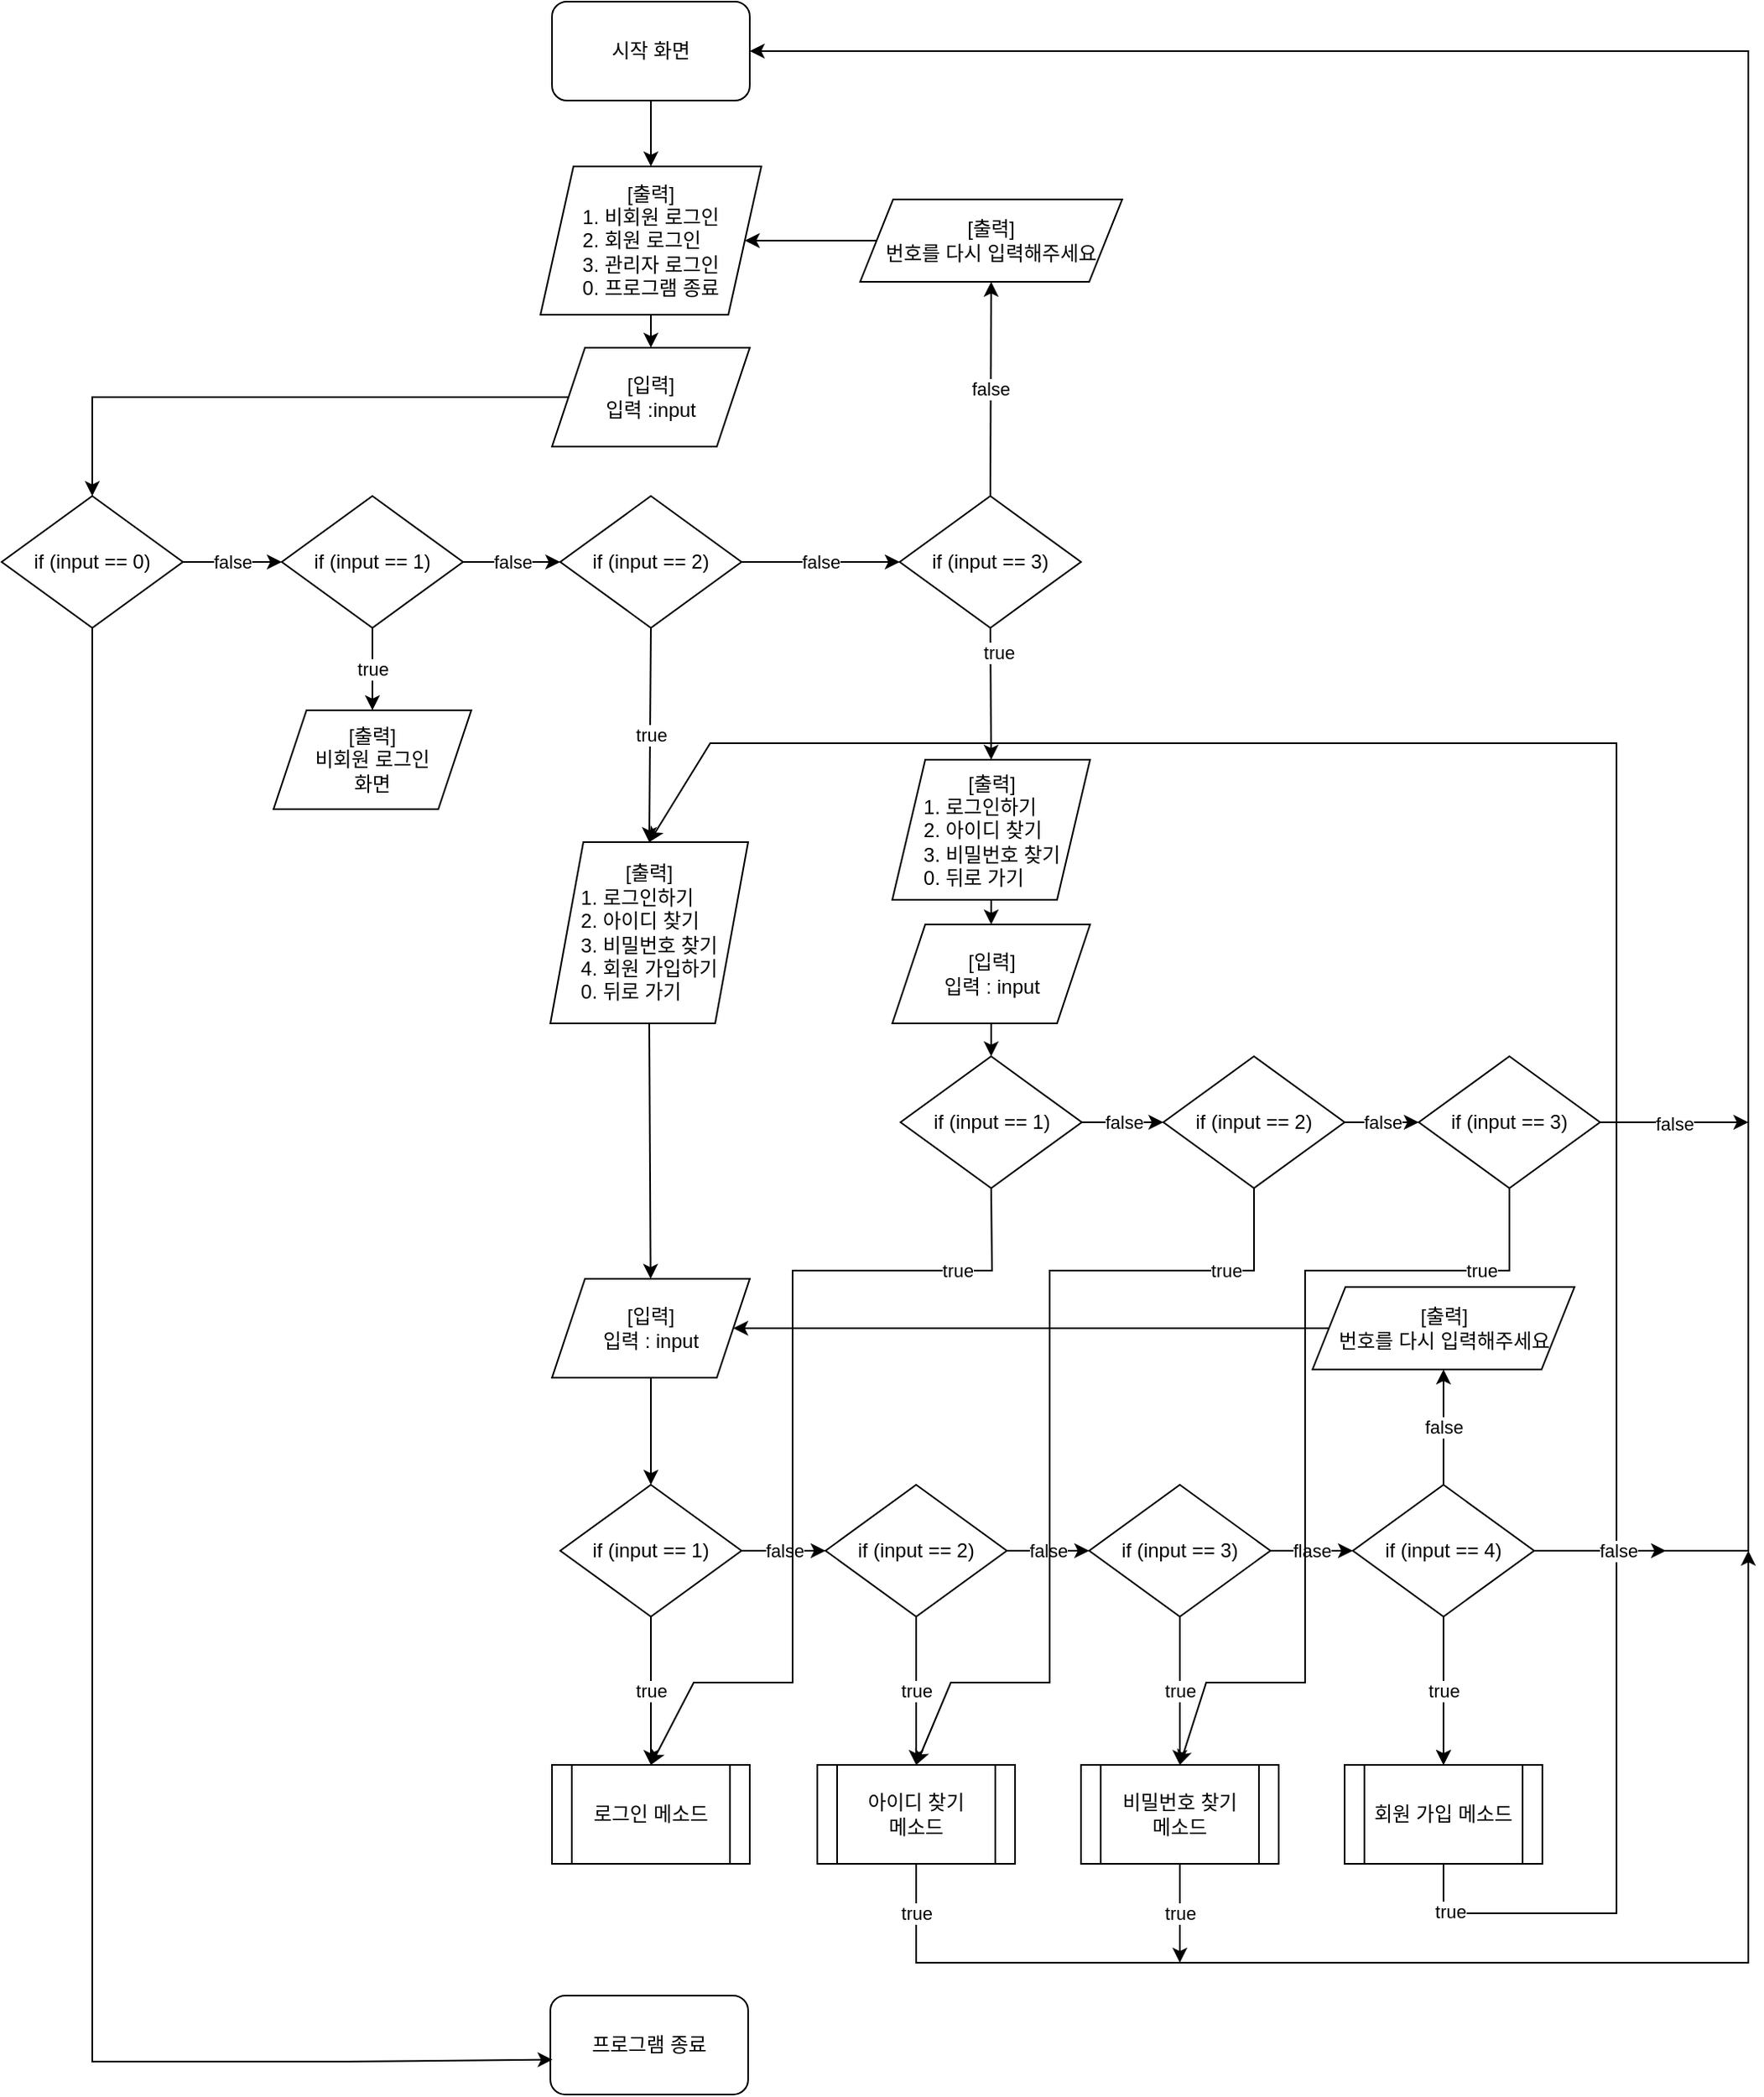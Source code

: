 <mxfile version="13.9.8" type="device"><diagram id="C5RBs43oDa-KdzZeNtuy" name="Page-1"><mxGraphModel dx="1038" dy="548" grid="1" gridSize="10" guides="1" tooltips="1" connect="1" arrows="1" fold="1" page="1" pageScale="1" pageWidth="827" pageHeight="1169" math="0" shadow="0"><root><mxCell id="WIyWlLk6GJQsqaUBKTNV-0"/><mxCell id="WIyWlLk6GJQsqaUBKTNV-1" parent="WIyWlLk6GJQsqaUBKTNV-0"/><mxCell id="4Qz211Vuz6vr9JsTZ7Kv-0" value="시작 화면" style="rounded=1;whiteSpace=wrap;html=1;" parent="WIyWlLk6GJQsqaUBKTNV-1" vertex="1"><mxGeometry x="354" y="10" width="120" height="60" as="geometry"/></mxCell><mxCell id="4Qz211Vuz6vr9JsTZ7Kv-1" value="[출력]&lt;br&gt;&lt;div style=&quot;text-align: left&quot;&gt;&lt;span&gt;1. 비회원 로그인&lt;/span&gt;&lt;/div&gt;&lt;div style=&quot;text-align: left&quot;&gt;&lt;span&gt;2. 회원 로그인&lt;/span&gt;&lt;/div&gt;&lt;div style=&quot;text-align: left&quot;&gt;&lt;span&gt;3. 관리자 로그인&lt;/span&gt;&lt;/div&gt;&lt;div style=&quot;text-align: left&quot;&gt;&lt;span&gt;0. 프로그램 종료&lt;/span&gt;&lt;/div&gt;" style="shape=parallelogram;perimeter=parallelogramPerimeter;whiteSpace=wrap;html=1;fixedSize=1;" parent="WIyWlLk6GJQsqaUBKTNV-1" vertex="1"><mxGeometry x="347" y="110" width="134" height="90" as="geometry"/></mxCell><mxCell id="4Qz211Vuz6vr9JsTZ7Kv-2" value="" style="endArrow=classic;html=1;exitX=0.5;exitY=1;exitDx=0;exitDy=0;" parent="WIyWlLk6GJQsqaUBKTNV-1" source="4Qz211Vuz6vr9JsTZ7Kv-0" target="4Qz211Vuz6vr9JsTZ7Kv-1" edge="1"><mxGeometry width="50" height="50" relative="1" as="geometry"><mxPoint x="500" y="240" as="sourcePoint"/><mxPoint x="550" y="190" as="targetPoint"/></mxGeometry></mxCell><mxCell id="4Qz211Vuz6vr9JsTZ7Kv-10" value="[입력]&lt;br&gt;입력 :input" style="shape=parallelogram;perimeter=parallelogramPerimeter;whiteSpace=wrap;html=1;fixedSize=1;" parent="WIyWlLk6GJQsqaUBKTNV-1" vertex="1"><mxGeometry x="354" y="220" width="120" height="60" as="geometry"/></mxCell><mxCell id="4Qz211Vuz6vr9JsTZ7Kv-11" value="" style="endArrow=classic;html=1;exitX=0.5;exitY=1;exitDx=0;exitDy=0;entryX=0.5;entryY=0;entryDx=0;entryDy=0;" parent="WIyWlLk6GJQsqaUBKTNV-1" source="4Qz211Vuz6vr9JsTZ7Kv-1" target="4Qz211Vuz6vr9JsTZ7Kv-10" edge="1"><mxGeometry width="50" height="50" relative="1" as="geometry"><mxPoint x="630" y="310" as="sourcePoint"/><mxPoint x="680" y="260" as="targetPoint"/></mxGeometry></mxCell><mxCell id="4Qz211Vuz6vr9JsTZ7Kv-14" value="if (input == 1)" style="rhombus;whiteSpace=wrap;html=1;" parent="WIyWlLk6GJQsqaUBKTNV-1" vertex="1"><mxGeometry x="190" y="310" width="110" height="80" as="geometry"/></mxCell><mxCell id="4Qz211Vuz6vr9JsTZ7Kv-20" value="if (input == 2)" style="rhombus;whiteSpace=wrap;html=1;" parent="WIyWlLk6GJQsqaUBKTNV-1" vertex="1"><mxGeometry x="359" y="310" width="110" height="80" as="geometry"/></mxCell><mxCell id="4Qz211Vuz6vr9JsTZ7Kv-21" value="if (input == 3)" style="rhombus;whiteSpace=wrap;html=1;" parent="WIyWlLk6GJQsqaUBKTNV-1" vertex="1"><mxGeometry x="565" y="310" width="110" height="80" as="geometry"/></mxCell><mxCell id="4Qz211Vuz6vr9JsTZ7Kv-22" value="[출력]&lt;br&gt;&lt;div style=&quot;text-align: left&quot;&gt;&lt;span&gt;1. 로그인하기&lt;/span&gt;&lt;/div&gt;&lt;div style=&quot;text-align: left&quot;&gt;&lt;span&gt;2. 아이디 찾기&lt;/span&gt;&lt;/div&gt;&lt;div style=&quot;text-align: left&quot;&gt;&lt;span&gt;3. 비밀번호 찾기&lt;/span&gt;&lt;/div&gt;&lt;div style=&quot;text-align: left&quot;&gt;&lt;span&gt;4. 회원 가입하기&lt;/span&gt;&lt;/div&gt;&lt;div style=&quot;text-align: left&quot;&gt;&lt;span&gt;0. 뒤로 가기&lt;/span&gt;&lt;/div&gt;" style="shape=parallelogram;perimeter=parallelogramPerimeter;whiteSpace=wrap;html=1;fixedSize=1;" parent="WIyWlLk6GJQsqaUBKTNV-1" vertex="1"><mxGeometry x="353" y="520" width="120" height="110" as="geometry"/></mxCell><mxCell id="4Qz211Vuz6vr9JsTZ7Kv-23" value="true" style="endArrow=classic;html=1;exitX=0.5;exitY=1;exitDx=0;exitDy=0;entryX=0.5;entryY=0;entryDx=0;entryDy=0;" parent="WIyWlLk6GJQsqaUBKTNV-1" source="4Qz211Vuz6vr9JsTZ7Kv-20" target="4Qz211Vuz6vr9JsTZ7Kv-22" edge="1"><mxGeometry width="50" height="50" relative="1" as="geometry"><mxPoint x="590" y="430" as="sourcePoint"/><mxPoint x="640" y="380" as="targetPoint"/></mxGeometry></mxCell><mxCell id="4Qz211Vuz6vr9JsTZ7Kv-24" value="[출력]&lt;br&gt;&lt;div&gt;비회원 로그인&lt;/div&gt;&lt;div&gt;화면&lt;/div&gt;" style="shape=parallelogram;perimeter=parallelogramPerimeter;whiteSpace=wrap;html=1;fixedSize=1;" parent="WIyWlLk6GJQsqaUBKTNV-1" vertex="1"><mxGeometry x="185" y="440" width="120" height="60" as="geometry"/></mxCell><mxCell id="4Qz211Vuz6vr9JsTZ7Kv-26" value="[출력]&lt;br&gt;&lt;div style=&quot;text-align: left&quot;&gt;&lt;span&gt;1. 로그인하기&lt;/span&gt;&lt;/div&gt;&lt;div style=&quot;text-align: left&quot;&gt;&lt;span&gt;2. 아이디 찾기&lt;/span&gt;&lt;/div&gt;&lt;div style=&quot;text-align: left&quot;&gt;&lt;span&gt;3. 비밀번호 찾기&lt;/span&gt;&lt;/div&gt;&lt;div style=&quot;text-align: left&quot;&gt;&lt;span&gt;0. 뒤로 가기&lt;/span&gt;&lt;/div&gt;" style="shape=parallelogram;perimeter=parallelogramPerimeter;whiteSpace=wrap;html=1;fixedSize=1;" parent="WIyWlLk6GJQsqaUBKTNV-1" vertex="1"><mxGeometry x="560.5" y="470" width="120" height="85" as="geometry"/></mxCell><mxCell id="4Qz211Vuz6vr9JsTZ7Kv-27" value="true" style="endArrow=classic;html=1;exitX=0.5;exitY=1;exitDx=0;exitDy=0;entryX=0.5;entryY=0;entryDx=0;entryDy=0;" parent="WIyWlLk6GJQsqaUBKTNV-1" source="4Qz211Vuz6vr9JsTZ7Kv-21" target="4Qz211Vuz6vr9JsTZ7Kv-26" edge="1"><mxGeometry x="-0.6" y="5" width="50" height="50" relative="1" as="geometry"><mxPoint x="610" y="420" as="sourcePoint"/><mxPoint x="580" y="520" as="targetPoint"/><mxPoint y="-1" as="offset"/></mxGeometry></mxCell><mxCell id="4Qz211Vuz6vr9JsTZ7Kv-29" value="false" style="endArrow=classic;html=1;exitX=1;exitY=0.5;exitDx=0;exitDy=0;entryX=0;entryY=0.5;entryDx=0;entryDy=0;" parent="WIyWlLk6GJQsqaUBKTNV-1" source="4Qz211Vuz6vr9JsTZ7Kv-14" target="4Qz211Vuz6vr9JsTZ7Kv-20" edge="1"><mxGeometry width="50" height="50" relative="1" as="geometry"><mxPoint x="610" y="300" as="sourcePoint"/><mxPoint x="660" y="250" as="targetPoint"/></mxGeometry></mxCell><mxCell id="4Qz211Vuz6vr9JsTZ7Kv-30" value="true" style="endArrow=classic;html=1;exitX=0.5;exitY=1;exitDx=0;exitDy=0;" parent="WIyWlLk6GJQsqaUBKTNV-1" source="4Qz211Vuz6vr9JsTZ7Kv-14" target="4Qz211Vuz6vr9JsTZ7Kv-24" edge="1"><mxGeometry width="50" height="50" relative="1" as="geometry"><mxPoint x="610" y="300" as="sourcePoint"/><mxPoint x="660" y="250" as="targetPoint"/></mxGeometry></mxCell><mxCell id="4Qz211Vuz6vr9JsTZ7Kv-31" value="false" style="endArrow=classic;html=1;exitX=1;exitY=0.5;exitDx=0;exitDy=0;entryX=0;entryY=0.5;entryDx=0;entryDy=0;" parent="WIyWlLk6GJQsqaUBKTNV-1" source="4Qz211Vuz6vr9JsTZ7Kv-20" target="4Qz211Vuz6vr9JsTZ7Kv-21" edge="1"><mxGeometry width="50" height="50" relative="1" as="geometry"><mxPoint x="474" y="360" as="sourcePoint"/><mxPoint x="564" y="360" as="targetPoint"/></mxGeometry></mxCell><mxCell id="4Qz211Vuz6vr9JsTZ7Kv-32" value="false" style="endArrow=classic;html=1;exitX=0.5;exitY=0;exitDx=0;exitDy=0;entryX=0.5;entryY=1;entryDx=0;entryDy=0;" parent="WIyWlLk6GJQsqaUBKTNV-1" source="4Qz211Vuz6vr9JsTZ7Kv-21" target="4Qz211Vuz6vr9JsTZ7Kv-33" edge="1"><mxGeometry width="50" height="50" relative="1" as="geometry"><mxPoint x="610" y="420" as="sourcePoint"/><mxPoint x="585" y="340" as="targetPoint"/></mxGeometry></mxCell><mxCell id="4Qz211Vuz6vr9JsTZ7Kv-33" value="[출력]&lt;br&gt;번호를 다시 입력해주세요" style="shape=parallelogram;perimeter=parallelogramPerimeter;whiteSpace=wrap;html=1;fixedSize=1;" parent="WIyWlLk6GJQsqaUBKTNV-1" vertex="1"><mxGeometry x="541" y="130" width="159" height="50" as="geometry"/></mxCell><mxCell id="4Qz211Vuz6vr9JsTZ7Kv-38" value="" style="endArrow=classic;html=1;entryX=1;entryY=0.5;entryDx=0;entryDy=0;rounded=0;exitX=0;exitY=0.5;exitDx=0;exitDy=0;" parent="WIyWlLk6GJQsqaUBKTNV-1" source="4Qz211Vuz6vr9JsTZ7Kv-33" target="4Qz211Vuz6vr9JsTZ7Kv-1" edge="1"><mxGeometry width="50" height="50" relative="1" as="geometry"><mxPoint x="590" y="230" as="sourcePoint"/><mxPoint x="660" y="360" as="targetPoint"/><Array as="points"/></mxGeometry></mxCell><mxCell id="4Qz211Vuz6vr9JsTZ7Kv-39" value="" style="endArrow=classic;html=1;rounded=0;exitX=0;exitY=0.5;exitDx=0;exitDy=0;entryX=0.5;entryY=0;entryDx=0;entryDy=0;" parent="WIyWlLk6GJQsqaUBKTNV-1" source="4Qz211Vuz6vr9JsTZ7Kv-10" target="Xn_zs2EXg3M9DnTb5KVY-6" edge="1"><mxGeometry width="50" height="50" relative="1" as="geometry"><mxPoint x="610" y="410" as="sourcePoint"/><mxPoint x="660" y="360" as="targetPoint"/><Array as="points"><mxPoint x="75" y="250"/></Array></mxGeometry></mxCell><mxCell id="4Qz211Vuz6vr9JsTZ7Kv-43" value="[입력]&lt;br&gt;입력 : input" style="shape=parallelogram;perimeter=parallelogramPerimeter;whiteSpace=wrap;html=1;fixedSize=1;" parent="WIyWlLk6GJQsqaUBKTNV-1" vertex="1"><mxGeometry x="354" y="785" width="120" height="60" as="geometry"/></mxCell><mxCell id="4Qz211Vuz6vr9JsTZ7Kv-44" value="" style="endArrow=classic;html=1;exitX=0.5;exitY=1;exitDx=0;exitDy=0;" parent="WIyWlLk6GJQsqaUBKTNV-1" source="4Qz211Vuz6vr9JsTZ7Kv-22" target="4Qz211Vuz6vr9JsTZ7Kv-43" edge="1"><mxGeometry width="50" height="50" relative="1" as="geometry"><mxPoint x="610" y="520" as="sourcePoint"/><mxPoint x="660" y="470" as="targetPoint"/></mxGeometry></mxCell><mxCell id="4Qz211Vuz6vr9JsTZ7Kv-51" value="if (input == 1)" style="rhombus;whiteSpace=wrap;html=1;" parent="WIyWlLk6GJQsqaUBKTNV-1" vertex="1"><mxGeometry x="359" y="910" width="110" height="80" as="geometry"/></mxCell><mxCell id="4Qz211Vuz6vr9JsTZ7Kv-52" value="if (input == 2)" style="rhombus;whiteSpace=wrap;html=1;" parent="WIyWlLk6GJQsqaUBKTNV-1" vertex="1"><mxGeometry x="520" y="910" width="110" height="80" as="geometry"/></mxCell><mxCell id="4Qz211Vuz6vr9JsTZ7Kv-53" value="if (input == 3)" style="rhombus;whiteSpace=wrap;html=1;" parent="WIyWlLk6GJQsqaUBKTNV-1" vertex="1"><mxGeometry x="680" y="910" width="110" height="80" as="geometry"/></mxCell><mxCell id="XoEi__N85a_XaGIZilrv-2" value="" style="edgeStyle=orthogonalEdgeStyle;rounded=0;orthogonalLoop=1;jettySize=auto;html=1;exitX=0.5;exitY=1;exitDx=0;exitDy=0;" parent="WIyWlLk6GJQsqaUBKTNV-1" source="4Qz211Vuz6vr9JsTZ7Kv-54" target="4Qz211Vuz6vr9JsTZ7Kv-69" edge="1"><mxGeometry relative="1" as="geometry"/></mxCell><mxCell id="Xn_zs2EXg3M9DnTb5KVY-4" style="edgeStyle=orthogonalEdgeStyle;rounded=0;orthogonalLoop=1;jettySize=auto;html=1;" parent="WIyWlLk6GJQsqaUBKTNV-1" source="4Qz211Vuz6vr9JsTZ7Kv-54" edge="1"><mxGeometry relative="1" as="geometry"><mxPoint x="1030" y="950" as="targetPoint"/></mxGeometry></mxCell><mxCell id="4Qz211Vuz6vr9JsTZ7Kv-54" value="if (input == 4)" style="rhombus;whiteSpace=wrap;html=1;" parent="WIyWlLk6GJQsqaUBKTNV-1" vertex="1"><mxGeometry x="840" y="910" width="110" height="80" as="geometry"/></mxCell><mxCell id="4Qz211Vuz6vr9JsTZ7Kv-55" value="" style="endArrow=classic;html=1;exitX=0.5;exitY=1;exitDx=0;exitDy=0;" parent="WIyWlLk6GJQsqaUBKTNV-1" source="4Qz211Vuz6vr9JsTZ7Kv-43" target="4Qz211Vuz6vr9JsTZ7Kv-51" edge="1"><mxGeometry width="50" height="50" relative="1" as="geometry"><mxPoint x="460" y="700" as="sourcePoint"/><mxPoint x="510" y="650" as="targetPoint"/></mxGeometry></mxCell><mxCell id="4Qz211Vuz6vr9JsTZ7Kv-56" value="false" style="endArrow=classic;html=1;exitX=1;exitY=0.5;exitDx=0;exitDy=0;entryX=0;entryY=0.5;entryDx=0;entryDy=0;" parent="WIyWlLk6GJQsqaUBKTNV-1" source="4Qz211Vuz6vr9JsTZ7Kv-51" target="4Qz211Vuz6vr9JsTZ7Kv-52" edge="1"><mxGeometry width="50" height="50" relative="1" as="geometry"><mxPoint x="460" y="700" as="sourcePoint"/><mxPoint x="510" y="650" as="targetPoint"/></mxGeometry></mxCell><mxCell id="4Qz211Vuz6vr9JsTZ7Kv-57" value="false" style="endArrow=classic;html=1;exitX=1;exitY=0.5;exitDx=0;exitDy=0;entryX=0;entryY=0.5;entryDx=0;entryDy=0;" parent="WIyWlLk6GJQsqaUBKTNV-1" source="4Qz211Vuz6vr9JsTZ7Kv-52" target="4Qz211Vuz6vr9JsTZ7Kv-53" edge="1"><mxGeometry width="50" height="50" relative="1" as="geometry"><mxPoint x="460" y="700" as="sourcePoint"/><mxPoint x="510" y="650" as="targetPoint"/></mxGeometry></mxCell><mxCell id="4Qz211Vuz6vr9JsTZ7Kv-58" value="flase" style="endArrow=classic;html=1;exitX=1;exitY=0.5;exitDx=0;exitDy=0;entryX=0;entryY=0.5;entryDx=0;entryDy=0;" parent="WIyWlLk6GJQsqaUBKTNV-1" source="4Qz211Vuz6vr9JsTZ7Kv-53" target="4Qz211Vuz6vr9JsTZ7Kv-54" edge="1"><mxGeometry width="50" height="50" relative="1" as="geometry"><mxPoint x="460" y="700" as="sourcePoint"/><mxPoint x="510" y="650" as="targetPoint"/></mxGeometry></mxCell><mxCell id="4Qz211Vuz6vr9JsTZ7Kv-60" value="로그인 메소드" style="shape=process;whiteSpace=wrap;html=1;backgroundOutline=1;" parent="WIyWlLk6GJQsqaUBKTNV-1" vertex="1"><mxGeometry x="354" y="1080" width="120" height="60" as="geometry"/></mxCell><mxCell id="4Qz211Vuz6vr9JsTZ7Kv-61" value="true" style="endArrow=classic;html=1;exitX=0.5;exitY=1;exitDx=0;exitDy=0;entryX=0.5;entryY=0;entryDx=0;entryDy=0;" parent="WIyWlLk6GJQsqaUBKTNV-1" source="4Qz211Vuz6vr9JsTZ7Kv-51" target="4Qz211Vuz6vr9JsTZ7Kv-60" edge="1"><mxGeometry width="50" height="50" relative="1" as="geometry"><mxPoint x="460" y="700" as="sourcePoint"/><mxPoint x="510" y="650" as="targetPoint"/></mxGeometry></mxCell><mxCell id="4Qz211Vuz6vr9JsTZ7Kv-62" value="true" style="endArrow=classic;html=1;exitX=0.5;exitY=1;exitDx=0;exitDy=0;entryX=0.5;entryY=0;entryDx=0;entryDy=0;" parent="WIyWlLk6GJQsqaUBKTNV-1" source="4Qz211Vuz6vr9JsTZ7Kv-52" target="4Qz211Vuz6vr9JsTZ7Kv-67" edge="1"><mxGeometry width="50" height="50" relative="1" as="geometry"><mxPoint x="460" y="700" as="sourcePoint"/><mxPoint x="575" y="880" as="targetPoint"/></mxGeometry></mxCell><mxCell id="4Qz211Vuz6vr9JsTZ7Kv-64" value="true" style="endArrow=classic;html=1;exitX=0.5;exitY=1;exitDx=0;exitDy=0;entryX=0.5;entryY=0;entryDx=0;entryDy=0;" parent="WIyWlLk6GJQsqaUBKTNV-1" source="4Qz211Vuz6vr9JsTZ7Kv-53" target="4Qz211Vuz6vr9JsTZ7Kv-68" edge="1"><mxGeometry width="50" height="50" relative="1" as="geometry"><mxPoint x="734.5" y="830" as="sourcePoint"/><mxPoint x="734.91" y="890" as="targetPoint"/></mxGeometry></mxCell><mxCell id="4Qz211Vuz6vr9JsTZ7Kv-65" value="true" style="endArrow=classic;html=1;entryX=0.5;entryY=0;entryDx=0;entryDy=0;exitX=0.5;exitY=1;exitDx=0;exitDy=0;" parent="WIyWlLk6GJQsqaUBKTNV-1" source="4Qz211Vuz6vr9JsTZ7Kv-54" target="4Qz211Vuz6vr9JsTZ7Kv-69" edge="1"><mxGeometry width="50" height="50" relative="1" as="geometry"><mxPoint x="895" y="920" as="sourcePoint"/><mxPoint x="894.41" y="880" as="targetPoint"/></mxGeometry></mxCell><mxCell id="4Qz211Vuz6vr9JsTZ7Kv-66" value="false" style="endArrow=classic;html=1;exitX=0.5;exitY=0;exitDx=0;exitDy=0;entryX=0.5;entryY=1;entryDx=0;entryDy=0;" parent="WIyWlLk6GJQsqaUBKTNV-1" source="4Qz211Vuz6vr9JsTZ7Kv-54" target="4Qz211Vuz6vr9JsTZ7Kv-70" edge="1"><mxGeometry width="50" height="50" relative="1" as="geometry"><mxPoint x="605.0" y="840" as="sourcePoint"/><mxPoint x="895" y="690" as="targetPoint"/></mxGeometry></mxCell><mxCell id="4Qz211Vuz6vr9JsTZ7Kv-67" value="아이디 찾기&lt;br&gt;메소드" style="shape=process;whiteSpace=wrap;html=1;backgroundOutline=1;" parent="WIyWlLk6GJQsqaUBKTNV-1" vertex="1"><mxGeometry x="515" y="1080" width="120" height="60" as="geometry"/></mxCell><mxCell id="4Qz211Vuz6vr9JsTZ7Kv-68" value="비밀번호 찾기&lt;br&gt;메소드" style="shape=process;whiteSpace=wrap;html=1;backgroundOutline=1;" parent="WIyWlLk6GJQsqaUBKTNV-1" vertex="1"><mxGeometry x="675" y="1080" width="120" height="60" as="geometry"/></mxCell><mxCell id="4Qz211Vuz6vr9JsTZ7Kv-69" value="회원 가입 메소드" style="shape=process;whiteSpace=wrap;html=1;backgroundOutline=1;" parent="WIyWlLk6GJQsqaUBKTNV-1" vertex="1"><mxGeometry x="835" y="1080" width="120" height="60" as="geometry"/></mxCell><mxCell id="4Qz211Vuz6vr9JsTZ7Kv-70" value="[출력]&lt;br&gt;번호를 다시 입력해주세요" style="shape=parallelogram;perimeter=parallelogramPerimeter;whiteSpace=wrap;html=1;fixedSize=1;" parent="WIyWlLk6GJQsqaUBKTNV-1" vertex="1"><mxGeometry x="815.5" y="790" width="159" height="50" as="geometry"/></mxCell><mxCell id="4Qz211Vuz6vr9JsTZ7Kv-73" value="" style="endArrow=classic;html=1;exitX=0;exitY=0.5;exitDx=0;exitDy=0;entryX=1;entryY=0.5;entryDx=0;entryDy=0;" parent="WIyWlLk6GJQsqaUBKTNV-1" source="4Qz211Vuz6vr9JsTZ7Kv-70" target="4Qz211Vuz6vr9JsTZ7Kv-43" edge="1"><mxGeometry width="50" height="50" relative="1" as="geometry"><mxPoint x="826" y="655" as="sourcePoint"/><mxPoint x="880" y="490" as="targetPoint"/></mxGeometry></mxCell><mxCell id="JFE7-F-h9u5Q7yaEzH2Y-2" value="true" style="endArrow=classic;html=1;rounded=0;entryX=0.5;entryY=0;entryDx=0;entryDy=0;exitX=0.5;exitY=1;exitDx=0;exitDy=0;shadow=0;" parent="WIyWlLk6GJQsqaUBKTNV-1" source="4Qz211Vuz6vr9JsTZ7Kv-69" target="4Qz211Vuz6vr9JsTZ7Kv-22" edge="1"><mxGeometry x="-0.954" width="50" height="50" relative="1" as="geometry"><mxPoint x="895" y="1110" as="sourcePoint"/><mxPoint x="680" y="340" as="targetPoint"/><Array as="points"><mxPoint x="895" y="1170"/><mxPoint x="1000" y="1170"/><mxPoint x="1000" y="460"/><mxPoint x="790" y="460"/><mxPoint x="450" y="460"/></Array><mxPoint y="-1" as="offset"/></mxGeometry></mxCell><mxCell id="JFE7-F-h9u5Q7yaEzH2Y-20" value="[입력]&lt;br&gt;입력 : input" style="shape=parallelogram;perimeter=parallelogramPerimeter;whiteSpace=wrap;html=1;fixedSize=1;" parent="WIyWlLk6GJQsqaUBKTNV-1" vertex="1"><mxGeometry x="560.5" y="570" width="120" height="60" as="geometry"/></mxCell><mxCell id="JFE7-F-h9u5Q7yaEzH2Y-21" value="" style="endArrow=classic;html=1;exitX=0.5;exitY=1;exitDx=0;exitDy=0;entryX=0.5;entryY=0;entryDx=0;entryDy=0;" parent="WIyWlLk6GJQsqaUBKTNV-1" source="4Qz211Vuz6vr9JsTZ7Kv-26" target="JFE7-F-h9u5Q7yaEzH2Y-20" edge="1"><mxGeometry width="50" height="50" relative="1" as="geometry"><mxPoint x="530" y="770" as="sourcePoint"/><mxPoint x="580" y="720" as="targetPoint"/></mxGeometry></mxCell><mxCell id="JFE7-F-h9u5Q7yaEzH2Y-22" value="if (input == 1)" style="rhombus;whiteSpace=wrap;html=1;" parent="WIyWlLk6GJQsqaUBKTNV-1" vertex="1"><mxGeometry x="565.5" y="650" width="110" height="80" as="geometry"/></mxCell><mxCell id="JFE7-F-h9u5Q7yaEzH2Y-23" value="if (input == 2)" style="rhombus;whiteSpace=wrap;html=1;" parent="WIyWlLk6GJQsqaUBKTNV-1" vertex="1"><mxGeometry x="725" y="650" width="110" height="80" as="geometry"/></mxCell><mxCell id="Xn_zs2EXg3M9DnTb5KVY-3" value="false" style="edgeStyle=orthogonalEdgeStyle;rounded=0;orthogonalLoop=1;jettySize=auto;html=1;" parent="WIyWlLk6GJQsqaUBKTNV-1" source="JFE7-F-h9u5Q7yaEzH2Y-25" edge="1"><mxGeometry relative="1" as="geometry"><mxPoint x="1080" y="690" as="targetPoint"/></mxGeometry></mxCell><mxCell id="JFE7-F-h9u5Q7yaEzH2Y-25" value="if (input == 3)" style="rhombus;whiteSpace=wrap;html=1;" parent="WIyWlLk6GJQsqaUBKTNV-1" vertex="1"><mxGeometry x="880" y="650" width="110" height="80" as="geometry"/></mxCell><mxCell id="JFE7-F-h9u5Q7yaEzH2Y-26" value="" style="endArrow=classic;html=1;exitX=0.5;exitY=1;exitDx=0;exitDy=0;entryX=0.5;entryY=0;entryDx=0;entryDy=0;" parent="WIyWlLk6GJQsqaUBKTNV-1" source="JFE7-F-h9u5Q7yaEzH2Y-20" target="JFE7-F-h9u5Q7yaEzH2Y-22" edge="1"><mxGeometry width="50" height="50" relative="1" as="geometry"><mxPoint x="530" y="770" as="sourcePoint"/><mxPoint x="580" y="720" as="targetPoint"/></mxGeometry></mxCell><mxCell id="JFE7-F-h9u5Q7yaEzH2Y-28" value="false" style="endArrow=classic;html=1;shadow=0;exitX=1;exitY=0.5;exitDx=0;exitDy=0;entryX=0;entryY=0.5;entryDx=0;entryDy=0;" parent="WIyWlLk6GJQsqaUBKTNV-1" source="JFE7-F-h9u5Q7yaEzH2Y-22" target="JFE7-F-h9u5Q7yaEzH2Y-23" edge="1"><mxGeometry width="50" height="50" relative="1" as="geometry"><mxPoint x="530" y="660" as="sourcePoint"/><mxPoint x="580" y="610" as="targetPoint"/></mxGeometry></mxCell><mxCell id="JFE7-F-h9u5Q7yaEzH2Y-29" value="false" style="endArrow=classic;html=1;shadow=0;exitX=1;exitY=0.5;exitDx=0;exitDy=0;entryX=0;entryY=0.5;entryDx=0;entryDy=0;" parent="WIyWlLk6GJQsqaUBKTNV-1" source="JFE7-F-h9u5Q7yaEzH2Y-23" target="JFE7-F-h9u5Q7yaEzH2Y-25" edge="1"><mxGeometry width="50" height="50" relative="1" as="geometry"><mxPoint x="530" y="660" as="sourcePoint"/><mxPoint x="580" y="610" as="targetPoint"/></mxGeometry></mxCell><mxCell id="JFE7-F-h9u5Q7yaEzH2Y-35" value="true" style="endArrow=classic;html=1;shadow=0;exitX=0.5;exitY=1;exitDx=0;exitDy=0;rounded=0;entryX=0.5;entryY=0;entryDx=0;entryDy=0;" parent="WIyWlLk6GJQsqaUBKTNV-1" source="JFE7-F-h9u5Q7yaEzH2Y-22" target="4Qz211Vuz6vr9JsTZ7Kv-60" edge="1"><mxGeometry x="-0.736" width="50" height="50" relative="1" as="geometry"><mxPoint x="530" y="890" as="sourcePoint"/><mxPoint x="430" y="1060" as="targetPoint"/><Array as="points"><mxPoint x="621" y="780"/><mxPoint x="500" y="780"/><mxPoint x="500" y="1030"/><mxPoint x="440" y="1030"/></Array><mxPoint as="offset"/></mxGeometry></mxCell><mxCell id="JFE7-F-h9u5Q7yaEzH2Y-37" value="true" style="endArrow=classic;html=1;shadow=0;rounded=0;entryX=0.5;entryY=0;entryDx=0;entryDy=0;exitX=0.5;exitY=1;exitDx=0;exitDy=0;" parent="WIyWlLk6GJQsqaUBKTNV-1" source="JFE7-F-h9u5Q7yaEzH2Y-23" target="4Qz211Vuz6vr9JsTZ7Kv-67" edge="1"><mxGeometry x="-0.75" width="50" height="50" relative="1" as="geometry"><mxPoint x="777" y="740" as="sourcePoint"/><mxPoint x="570" y="1080" as="targetPoint"/><Array as="points"><mxPoint x="780" y="780"/><mxPoint x="656" y="780"/><mxPoint x="656" y="880"/><mxPoint x="656" y="1030"/><mxPoint x="596" y="1030"/></Array><mxPoint as="offset"/></mxGeometry></mxCell><mxCell id="JFE7-F-h9u5Q7yaEzH2Y-38" value="true" style="endArrow=classic;html=1;shadow=0;rounded=0;entryX=0.5;entryY=0;entryDx=0;entryDy=0;exitX=0.5;exitY=1;exitDx=0;exitDy=0;" parent="WIyWlLk6GJQsqaUBKTNV-1" source="JFE7-F-h9u5Q7yaEzH2Y-25" target="4Qz211Vuz6vr9JsTZ7Kv-68" edge="1"><mxGeometry x="-0.75" width="50" height="50" relative="1" as="geometry"><mxPoint x="935.0" y="730" as="sourcePoint"/><mxPoint x="730.0" y="1080" as="targetPoint"/><Array as="points"><mxPoint x="935" y="780"/><mxPoint x="811" y="780"/><mxPoint x="811" y="880"/><mxPoint x="811" y="1030"/><mxPoint x="751" y="1030"/></Array><mxPoint as="offset"/></mxGeometry></mxCell><mxCell id="JFE7-F-h9u5Q7yaEzH2Y-43" value="false" style="endArrow=classic;html=1;rounded=0;exitX=1;exitY=0.5;exitDx=0;exitDy=0;entryX=1;entryY=0.5;entryDx=0;entryDy=0;" parent="WIyWlLk6GJQsqaUBKTNV-1" source="4Qz211Vuz6vr9JsTZ7Kv-54" target="4Qz211Vuz6vr9JsTZ7Kv-0" edge="1"><mxGeometry x="-0.937" width="50" height="50" relative="1" as="geometry"><mxPoint x="1084" y="910" as="sourcePoint"/><mxPoint x="500" y="100" as="targetPoint"/><Array as="points"><mxPoint x="1080" y="950"/><mxPoint x="1080" y="730"/><mxPoint x="1080" y="40"/><mxPoint x="610" y="40"/></Array><mxPoint x="-1" as="offset"/></mxGeometry></mxCell><mxCell id="Xn_zs2EXg3M9DnTb5KVY-5" value="프로그램 종료" style="rounded=1;whiteSpace=wrap;html=1;" parent="WIyWlLk6GJQsqaUBKTNV-1" vertex="1"><mxGeometry x="353" y="1220" width="120" height="60" as="geometry"/></mxCell><mxCell id="Xn_zs2EXg3M9DnTb5KVY-6" value="if (input == 0)" style="rhombus;whiteSpace=wrap;html=1;" parent="WIyWlLk6GJQsqaUBKTNV-1" vertex="1"><mxGeometry x="20" y="310" width="110" height="80" as="geometry"/></mxCell><mxCell id="Xn_zs2EXg3M9DnTb5KVY-7" value="false" style="endArrow=classic;html=1;exitX=1;exitY=0.5;exitDx=0;exitDy=0;entryX=0;entryY=0.5;entryDx=0;entryDy=0;" parent="WIyWlLk6GJQsqaUBKTNV-1" source="Xn_zs2EXg3M9DnTb5KVY-6" target="4Qz211Vuz6vr9JsTZ7Kv-14" edge="1"><mxGeometry x="-0.017" width="50" height="50" relative="1" as="geometry"><mxPoint x="150" y="310" as="sourcePoint"/><mxPoint x="190" y="300" as="targetPoint"/><mxPoint as="offset"/></mxGeometry></mxCell><mxCell id="Xn_zs2EXg3M9DnTb5KVY-8" value="" style="endArrow=classic;html=1;rounded=0;exitX=0.5;exitY=1;exitDx=0;exitDy=0;entryX=0.011;entryY=0.647;entryDx=0;entryDy=0;entryPerimeter=0;" parent="WIyWlLk6GJQsqaUBKTNV-1" source="Xn_zs2EXg3M9DnTb5KVY-6" target="Xn_zs2EXg3M9DnTb5KVY-5" edge="1"><mxGeometry width="50" height="50" relative="1" as="geometry"><mxPoint x="260" y="845" as="sourcePoint"/><mxPoint x="270" y="1250" as="targetPoint"/><Array as="points"><mxPoint x="75" y="1260"/><mxPoint x="230" y="1260"/></Array></mxGeometry></mxCell><mxCell id="Xn_zs2EXg3M9DnTb5KVY-10" value="true" style="endArrow=classic;html=1;exitX=0.5;exitY=1;exitDx=0;exitDy=0;rounded=0;" parent="WIyWlLk6GJQsqaUBKTNV-1" source="4Qz211Vuz6vr9JsTZ7Kv-67" edge="1"><mxGeometry x="-0.926" width="50" height="50" relative="1" as="geometry"><mxPoint x="390" y="1020" as="sourcePoint"/><mxPoint x="1080" y="950" as="targetPoint"/><Array as="points"><mxPoint x="575" y="1200"/><mxPoint x="1040" y="1200"/><mxPoint x="1080" y="1200"/></Array><mxPoint as="offset"/></mxGeometry></mxCell><mxCell id="Xn_zs2EXg3M9DnTb5KVY-11" value="true" style="endArrow=classic;html=1;exitX=0.5;exitY=1;exitDx=0;exitDy=0;" parent="WIyWlLk6GJQsqaUBKTNV-1" source="4Qz211Vuz6vr9JsTZ7Kv-68" edge="1"><mxGeometry width="50" height="50" relative="1" as="geometry"><mxPoint x="770" y="1150" as="sourcePoint"/><mxPoint x="735" y="1200" as="targetPoint"/></mxGeometry></mxCell></root></mxGraphModel></diagram></mxfile>
